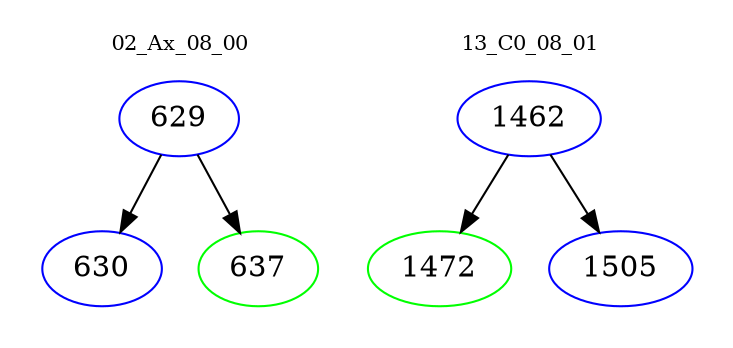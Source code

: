 digraph{
subgraph cluster_0 {
color = white
label = "02_Ax_08_00";
fontsize=10;
T0_629 [label="629", color="blue"]
T0_629 -> T0_630 [color="black"]
T0_630 [label="630", color="blue"]
T0_629 -> T0_637 [color="black"]
T0_637 [label="637", color="green"]
}
subgraph cluster_1 {
color = white
label = "13_C0_08_01";
fontsize=10;
T1_1462 [label="1462", color="blue"]
T1_1462 -> T1_1472 [color="black"]
T1_1472 [label="1472", color="green"]
T1_1462 -> T1_1505 [color="black"]
T1_1505 [label="1505", color="blue"]
}
}
